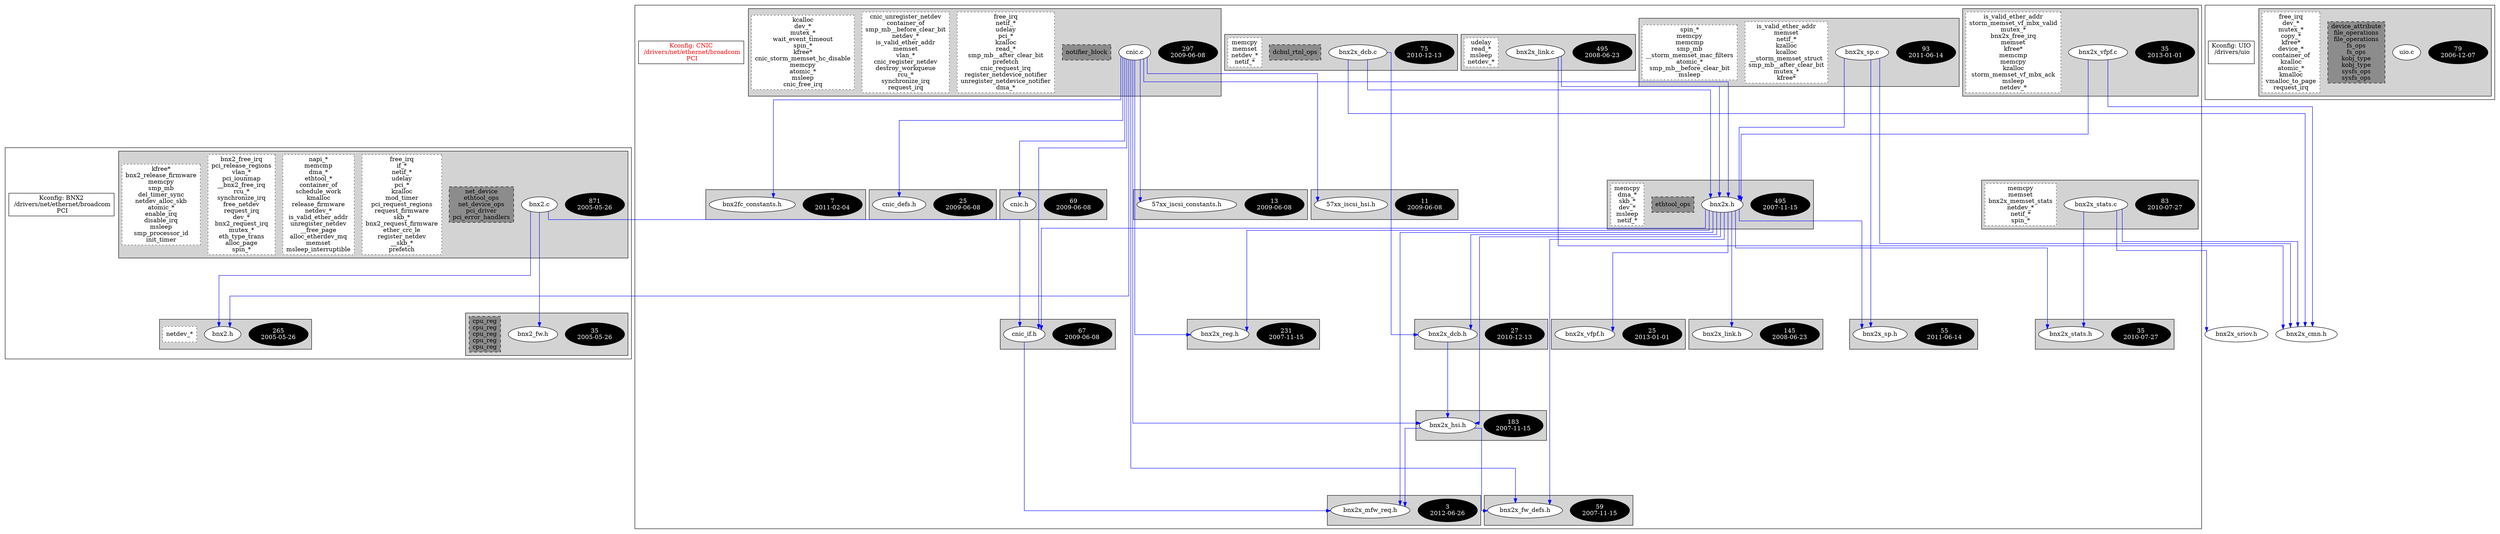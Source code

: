 digraph Driver {
	ranksep=2;
	splines=ortho;
	//Symbol: CNIC
	subgraph "cluster_CNIC"{
		subgraph "cluster_cnic.h" {
			style=filled
			"commit_cnic.h" [style=filled, fillcolor=black, fontcolor=white, label="69\n2009-06-08"];
			"cnic.h" [style=filled, fillcolor=white, fontcolor=black, label="cnic.h\n"];
		}
		subgraph "cluster_cnic.c" {
			style=filled
			"commit_cnic.c" [style=filled, fillcolor=black, fontcolor=white, label="297\n2009-06-08"];
			"cnic.c" [style=filled, fillcolor=white, fontcolor=black, label="cnic.c\n"];
			"structs-cnic.c" [style="filled,dashed" shape=box, fillcolor=grey55, fontcolor=black, label="notifier_block\n"];
			"funccall3-cnic.c" [style="filled,dotted" shape=box, fillcolor=white, fontcolor=black, label="free_irq\nnetif_*\nudelay\npci_*\nkzalloc\nread_*\nsmp_mb__after_clear_bit\nprefetch\ncnic_request_irq\nregister_netdevice_notifier\nunregister_netdevice_notifier\ndma_*\n"];
			"funccall2-cnic.c" [style="filled,dotted" shape=box, fillcolor=white, fontcolor=black, label="cnic_unregister_netdev\ncontainer_of\nsmp_mb__before_clear_bit\nnetdev_*\nis_valid_ether_addr\nmemset\nvlan_*\ncnic_register_netdev\ndestroy_workqueue\nrcu_*\nsynchronize_irq\nrequest_irq\n"];
			"funccall1-cnic.c" [style="filled,dotted" shape=box, fillcolor=white, fontcolor=black, label="kcalloc\ndev_*\nmutex_*\nwait_event_timeout\nspin_*\nkfree*\ncnic_storm_memset_hc_disable\nmemcpy\natomic_*\nmsleep\ncnic_free_irq\n"];
		}
		subgraph "cluster_cnic_if.h" {
			style=filled
			"commit_cnic_if.h" [style=filled, fillcolor=black, fontcolor=white, label="67\n2009-06-08"];
			"cnic_if.h" [style=filled, fillcolor=white, fontcolor=black, label="cnic_if.h\n"];
		}
		subgraph "cluster_bnx2x.h" {
			style=filled
			"commit_bnx2x.h" [style=filled, fillcolor=black, fontcolor=white, label="495\n2007-11-15"];
			"bnx2x.h" [style=filled, fillcolor=white, fontcolor=black, label="bnx2x.h\n"];
			"structs-bnx2x.h" [style="filled,dashed" shape=box, fillcolor=grey55, fontcolor=black, label="ethtool_ops\n"];
			"funccall0-bnx2x.h" [style="filled,dotted" shape=box, fillcolor=white, fontcolor=black, label="memcpy\ndma_*\nskb_*\ndev_*\nmsleep\nnetif_*\n"];
		}
		subgraph "cluster_bnx2x_reg.h" {
			style=filled
			"commit_bnx2x_reg.h" [style=filled, fillcolor=black, fontcolor=white, label="231\n2007-11-15"];
			"bnx2x_reg.h" [style=filled, fillcolor=white, fontcolor=black, label="bnx2x_reg.h\n"];
		}
		subgraph "cluster_bnx2x_fw_defs.h" {
			style=filled
			"commit_bnx2x_fw_defs.h" [style=filled, fillcolor=black, fontcolor=white, label="59\n2007-11-15"];
			"bnx2x_fw_defs.h" [style=filled, fillcolor=white, fontcolor=black, label="bnx2x_fw_defs.h\n"];
		}
		subgraph "cluster_bnx2x_hsi.h" {
			style=filled
			"commit_bnx2x_hsi.h" [style=filled, fillcolor=black, fontcolor=white, label="183\n2007-11-15"];
			"bnx2x_hsi.h" [style=filled, fillcolor=white, fontcolor=black, label="bnx2x_hsi.h\n"];
		}
		subgraph "cluster_57xx_iscsi_constants.h" {
			style=filled
			"commit_57xx_iscsi_constants.h" [style=filled, fillcolor=black, fontcolor=white, label="13\n2009-06-08"];
			"57xx_iscsi_constants.h" [style=filled, fillcolor=white, fontcolor=black, label="57xx_iscsi_constants.h\n"];
		}
		subgraph "cluster_57xx_iscsi_hsi.h" {
			style=filled
			"commit_57xx_iscsi_hsi.h" [style=filled, fillcolor=black, fontcolor=white, label="11\n2009-06-08"];
			"57xx_iscsi_hsi.h" [style=filled, fillcolor=white, fontcolor=black, label="57xx_iscsi_hsi.h\n"];
		}
		subgraph "cluster_bnx2fc_constants.h" {
			style=filled
			"commit_bnx2fc_constants.h" [style=filled, fillcolor=black, fontcolor=white, label="7\n2011-02-04"];
			"bnx2fc_constants.h" [style=filled, fillcolor=white, fontcolor=black, label="bnx2fc_constants.h\n"];
		}
		subgraph "cluster_cnic_defs.h" {
			style=filled
			"commit_cnic_defs.h" [style=filled, fillcolor=black, fontcolor=white, label="25\n2009-06-08"];
			"cnic_defs.h" [style=filled, fillcolor=white, fontcolor=black, label="cnic_defs.h\n"];
		}
		subgraph "cluster_bnx2x_mfw_req.h" {
			style=filled
			"commit_bnx2x_mfw_req.h" [style=filled, fillcolor=black, fontcolor=white, label="3\n2012-06-26"];
			"bnx2x_mfw_req.h" [style=filled, fillcolor=white, fontcolor=black, label="bnx2x_mfw_req.h\n"];
		}
		subgraph "cluster_bnx2x_link.h" {
			style=filled
			"commit_bnx2x_link.h" [style=filled, fillcolor=black, fontcolor=white, label="145\n2008-06-23"];
			"bnx2x_link.h" [style=filled, fillcolor=white, fontcolor=black, label="bnx2x_link.h\n"];
		}
		subgraph "cluster_bnx2x_sp.h" {
			style=filled
			"commit_bnx2x_sp.h" [style=filled, fillcolor=black, fontcolor=white, label="55\n2011-06-14"];
			"bnx2x_sp.h" [style=filled, fillcolor=white, fontcolor=black, label="bnx2x_sp.h\n"];
		}
		subgraph "cluster_bnx2x_dcb.h" {
			style=filled
			"commit_bnx2x_dcb.h" [style=filled, fillcolor=black, fontcolor=white, label="27\n2010-12-13"];
			"bnx2x_dcb.h" [style=filled, fillcolor=white, fontcolor=black, label="bnx2x_dcb.h\n"];
		}
		subgraph "cluster_bnx2x_stats.h" {
			style=filled
			"commit_bnx2x_stats.h" [style=filled, fillcolor=black, fontcolor=white, label="35\n2010-07-27"];
			"bnx2x_stats.h" [style=filled, fillcolor=white, fontcolor=black, label="bnx2x_stats.h\n"];
		}
		subgraph "cluster_bnx2x_vfpf.h" {
			style=filled
			"commit_bnx2x_vfpf.h" [style=filled, fillcolor=black, fontcolor=white, label="25\n2013-01-01"];
			"bnx2x_vfpf.h" [style=filled, fillcolor=white, fontcolor=black, label="bnx2x_vfpf.h\n"];
		}
		subgraph "cluster_bnx2x_link.c" {
			style=filled
			"commit_bnx2x_link.c" [style=filled, fillcolor=black, fontcolor=white, label="495\n2008-06-23"];
			"bnx2x_link.c" [style=filled, fillcolor=white, fontcolor=black, label="bnx2x_link.c\n"];
			"funccall0-bnx2x_link.c" [style="filled,dotted" shape=box, fillcolor=white, fontcolor=black, label="udelay\nread_*\nmsleep\nnetdev_*\n"];
		}
		subgraph "cluster_bnx2x_sp.c" {
			style=filled
			"commit_bnx2x_sp.c" [style=filled, fillcolor=black, fontcolor=white, label="93\n2011-06-14"];
			"bnx2x_sp.c" [style=filled, fillcolor=white, fontcolor=black, label="bnx2x_sp.c\n"];
			"funccall2-bnx2x_sp.c" [style="filled,dotted" shape=box, fillcolor=white, fontcolor=black, label="is_valid_ether_addr\nmemset\nnetif_*\nkzalloc\nkcalloc\n__storm_memset_struct\nsmp_mb__after_clear_bit\nmutex_*\nkfree*\n"];
			"funccall1-bnx2x_sp.c" [style="filled,dotted" shape=box, fillcolor=white, fontcolor=black, label="spin_*\nmemcpy\nmemcmp\nsmp_mb\n__storm_memset_mac_filters\natomic_*\nsmp_mb__before_clear_bit\nmsleep\n"];
		}
		subgraph "cluster_bnx2x_dcb.c" {
			style=filled
			"commit_bnx2x_dcb.c" [style=filled, fillcolor=black, fontcolor=white, label="75\n2010-12-13"];
			"bnx2x_dcb.c" [style=filled, fillcolor=white, fontcolor=black, label="bnx2x_dcb.c\n"];
			"structs-bnx2x_dcb.c" [style="filled,dashed" shape=box, fillcolor=grey55, fontcolor=black, label="dcbnl_rtnl_ops\n"];
			"funccall0-bnx2x_dcb.c" [style="filled,dotted" shape=box, fillcolor=white, fontcolor=black, label="memcpy\nmemset\nnetdev_*\nnetif_*\n"];
		}
		subgraph "cluster_bnx2x_stats.c" {
			style=filled
			"commit_bnx2x_stats.c" [style=filled, fillcolor=black, fontcolor=white, label="83\n2010-07-27"];
			"bnx2x_stats.c" [style=filled, fillcolor=white, fontcolor=black, label="bnx2x_stats.c\n"];
			"funccall0-bnx2x_stats.c" [style="filled,dotted" shape=box, fillcolor=white, fontcolor=black, label="memcpy\nmemset\nbnx2x_memset_stats\nnetdev_*\nnetif_*\nspin_*\n"];
		}
		subgraph "cluster_bnx2x_vfpf.c" {
			style=filled
			"commit_bnx2x_vfpf.c" [style=filled, fillcolor=black, fontcolor=white, label="35\n2013-01-01"];
			"bnx2x_vfpf.c" [style=filled, fillcolor=white, fontcolor=black, label="bnx2x_vfpf.c\n"];
			"funccall0-bnx2x_vfpf.c" [style="filled,dotted" shape=box, fillcolor=white, fontcolor=black, label="is_valid_ether_addr\nstorm_memset_vf_mbx_valid\nmutex_*\nbnx2x_free_irq\nmemset\nkfree*\nmemcmp\nmemcpy\nkzalloc\nstorm_memset_vf_mbx_ack\nmsleep\nnetdev_*\n"];
		}
		"K:CNIC" [label="Kconfig: CNIC\n /drivers/net/ethernet/broadcom\n  PCI ", shape=box, fontcolor=red];
	}
	//Symbol: BNX2
	subgraph "cluster_BNX2"{
		subgraph "cluster_bnx2.h" {
			style=filled
			"commit_bnx2.h" [style=filled, fillcolor=black, fontcolor=white, label="265\n2005-05-26"];
			"bnx2.h" [style=filled, fillcolor=white, fontcolor=black, label="bnx2.h\n"];
			"funccall0-bnx2.h" [style="filled,dotted" shape=box, fillcolor=white, fontcolor=black, label="netdev_*\n"];
		}
		subgraph "cluster_bnx2.c" {
			style=filled
			"commit_bnx2.c" [style=filled, fillcolor=black, fontcolor=white, label="871\n2005-05-26"];
			"bnx2.c" [style=filled, fillcolor=white, fontcolor=black, label="bnx2.c\n"];
			"structs-bnx2.c" [style="filled,dashed" shape=box, fillcolor=grey55, fontcolor=black, label="net_device\nethtool_ops\nnet_device_ops\npci_driver\npci_error_handlers\n"];
			"funccall4-bnx2.c" [style="filled,dotted" shape=box, fillcolor=white, fontcolor=black, label="free_irq\nif_*\nnetif_*\nudelay\npci_*\nkzalloc\nmod_timer\npci_request_regions\nrequest_firmware\nskb_*\nbnx2_request_firmware\nether_crc_le\nregister_netdev\n__skb_*\nprefetch\n"];
			"funccall3-bnx2.c" [style="filled,dotted" shape=box, fillcolor=white, fontcolor=black, label="napi_*\nmemcmp\ndma_*\nethtool_*\ncontainer_of\nschedule_work\nkmalloc\nrelease_firmware\nnetdev_*\nis_valid_ether_addr\nunregister_netdev\n__free_page\nalloc_etherdev_mq\nmemset\nmsleep_interruptible\n"];
			"funccall2-bnx2.c" [style="filled,dotted" shape=box, fillcolor=white, fontcolor=black, label="bnx2_free_irq\npci_release_regions\nvlan_*\npci_iounmap\n__bnx2_free_irq\nrcu_*\nsynchronize_irq\nfree_netdev\nrequest_irq\ndev_*\nbnx2_request_irq\nmutex_*\neth_type_trans\nalloc_page\nspin_*\n"];
			"funccall1-bnx2.c" [style="filled,dotted" shape=box, fillcolor=white, fontcolor=black, label="kfree*\nbnx2_release_firmware\nmemcpy\nsmp_mb\ndel_timer_sync\nnetdev_alloc_skb\natomic_*\nenable_irq\ndisable_irq\nmsleep\nsmp_processor_id\ninit_timer\n"];
		}
		subgraph "cluster_bnx2_fw.h" {
			style=filled
			"commit_bnx2_fw.h" [style=filled, fillcolor=black, fontcolor=white, label="35\n2005-05-26"];
			"bnx2_fw.h" [style=filled, fillcolor=white, fontcolor=black, label="bnx2_fw.h\n"];
			"structs-bnx2_fw.h" [style="filled,dashed" shape=box, fillcolor=grey55, fontcolor=black, label="cpu_reg\ncpu_reg\ncpu_reg\ncpu_reg\ncpu_reg\n"];
		}
		"K:BNX2" [label="Kconfig: BNX2\n /drivers/net/ethernet/broadcom\n  PCI ", shape=box];
	}
	//Symbol: UIO
	subgraph "cluster_UIO"{
		subgraph "cluster_uio.c" {
			style=filled
			"commit_uio.c" [style=filled, fillcolor=black, fontcolor=white, label="79\n2006-12-07"];
			"uio.c" [style=filled, fillcolor=white, fontcolor=black, label="uio.c\n"];
			"structs-uio.c" [style="filled,dashed" shape=box, fillcolor=grey55, fontcolor=black, label="device_attribute\nfile_operations\nfile_operations\nfs_ops\nfs_ops\nkobj_type\nkobj_type\nsysfs_ops\nsysfs_ops\n"];
			"funccall0-uio.c" [style="filled,dotted" shape=box, fillcolor=white, fontcolor=black, label="free_irq\ndev_*\nmutex_*\ncopy_*\nkfree*\ndevice_*\ncontainer_of\nkzalloc\natomic_*\nkmalloc\nvmalloc_to_page\nrequest_irq\n"];
		}
		"K:UIO" [label="Kconfig: UIO\n /drivers/uio\n ", shape=box];
	}
"cnic.c" -> "bnx2fc_constants.h"[color=blue];
"cnic.c" -> "bnx2.h"[color=blue];
"cnic.c" -> "cnic.h"[color=blue];
"cnic.c" -> "57xx_iscsi_hsi.h"[color=blue];
"cnic.c" -> "bnx2x.h"[color=blue];
"cnic.c" -> "bnx2x_reg.h"[color=blue];
"cnic.c" -> "bnx2x_fw_defs.h"[color=blue];
"cnic.c" -> "57xx_iscsi_constants.h"[color=blue];
"cnic.c" -> "cnic_defs.h"[color=blue];
"cnic.c" -> "cnic_if.h"[color=blue];
"cnic.c" -> "bnx2x_hsi.h"[color=blue];
"cnic_if.h" -> "bnx2x_mfw_req.h"[color=blue];
"bnx2x.h" -> "bnx2x_dcb.h"[color=blue];
"bnx2x.h" -> "bnx2x_mfw_req.h"[color=blue];
"bnx2x.h" -> "bnx2x_vfpf.h"[color=blue];
"bnx2x.h" -> "bnx2x_stats.h"[color=blue];
"bnx2x.h" -> "bnx2x_sp.h"[color=blue];
"bnx2x.h" -> "bnx2x_reg.h"[color=blue];
"bnx2x.h" -> "bnx2x_fw_defs.h"[color=blue];
"bnx2x.h" -> "bnx2x_hsi.h"[color=blue];
"bnx2x.h" -> "cnic_if.h"[color=blue];
"bnx2x.h" -> "bnx2x_link.h"[color=blue];
"bnx2x_hsi.h" -> "bnx2x_mfw_req.h"[color=blue];
"bnx2x_hsi.h" -> "bnx2x_fw_defs.h"[color=blue];
"bnx2x_dcb.h" -> "bnx2x_hsi.h"[color=blue];
"bnx2x_link.c" -> "bnx2x_cmn.h"[color=blue];
"bnx2x_link.c" -> "bnx2x.h"[color=blue];
"bnx2x_sp.c" -> "bnx2x_cmn.h"[color=blue];
"bnx2x_sp.c" -> "bnx2x_sp.h"[color=blue];
"bnx2x_sp.c" -> "bnx2x.h"[color=blue];
"bnx2x_dcb.c" -> "bnx2x_dcb.h"[color=blue];
"bnx2x_dcb.c" -> "bnx2x_cmn.h"[color=blue];
"bnx2x_dcb.c" -> "bnx2x.h"[color=blue];
"bnx2x_stats.c" -> "bnx2x_cmn.h"[color=blue];
"bnx2x_stats.c" -> "bnx2x_stats.h"[color=blue];
"bnx2x_stats.c" -> "bnx2x_sriov.h"[color=blue];
"bnx2x_vfpf.c" -> "bnx2x_cmn.h"[color=blue];
"bnx2x_vfpf.c" -> "bnx2x.h"[color=blue];
"bnx2.c" -> "bnx2_fw.h"[color=blue];
"bnx2.c" -> "bnx2.h"[color=blue];
"bnx2.c" -> "cnic_if.h"[color=blue];
}
